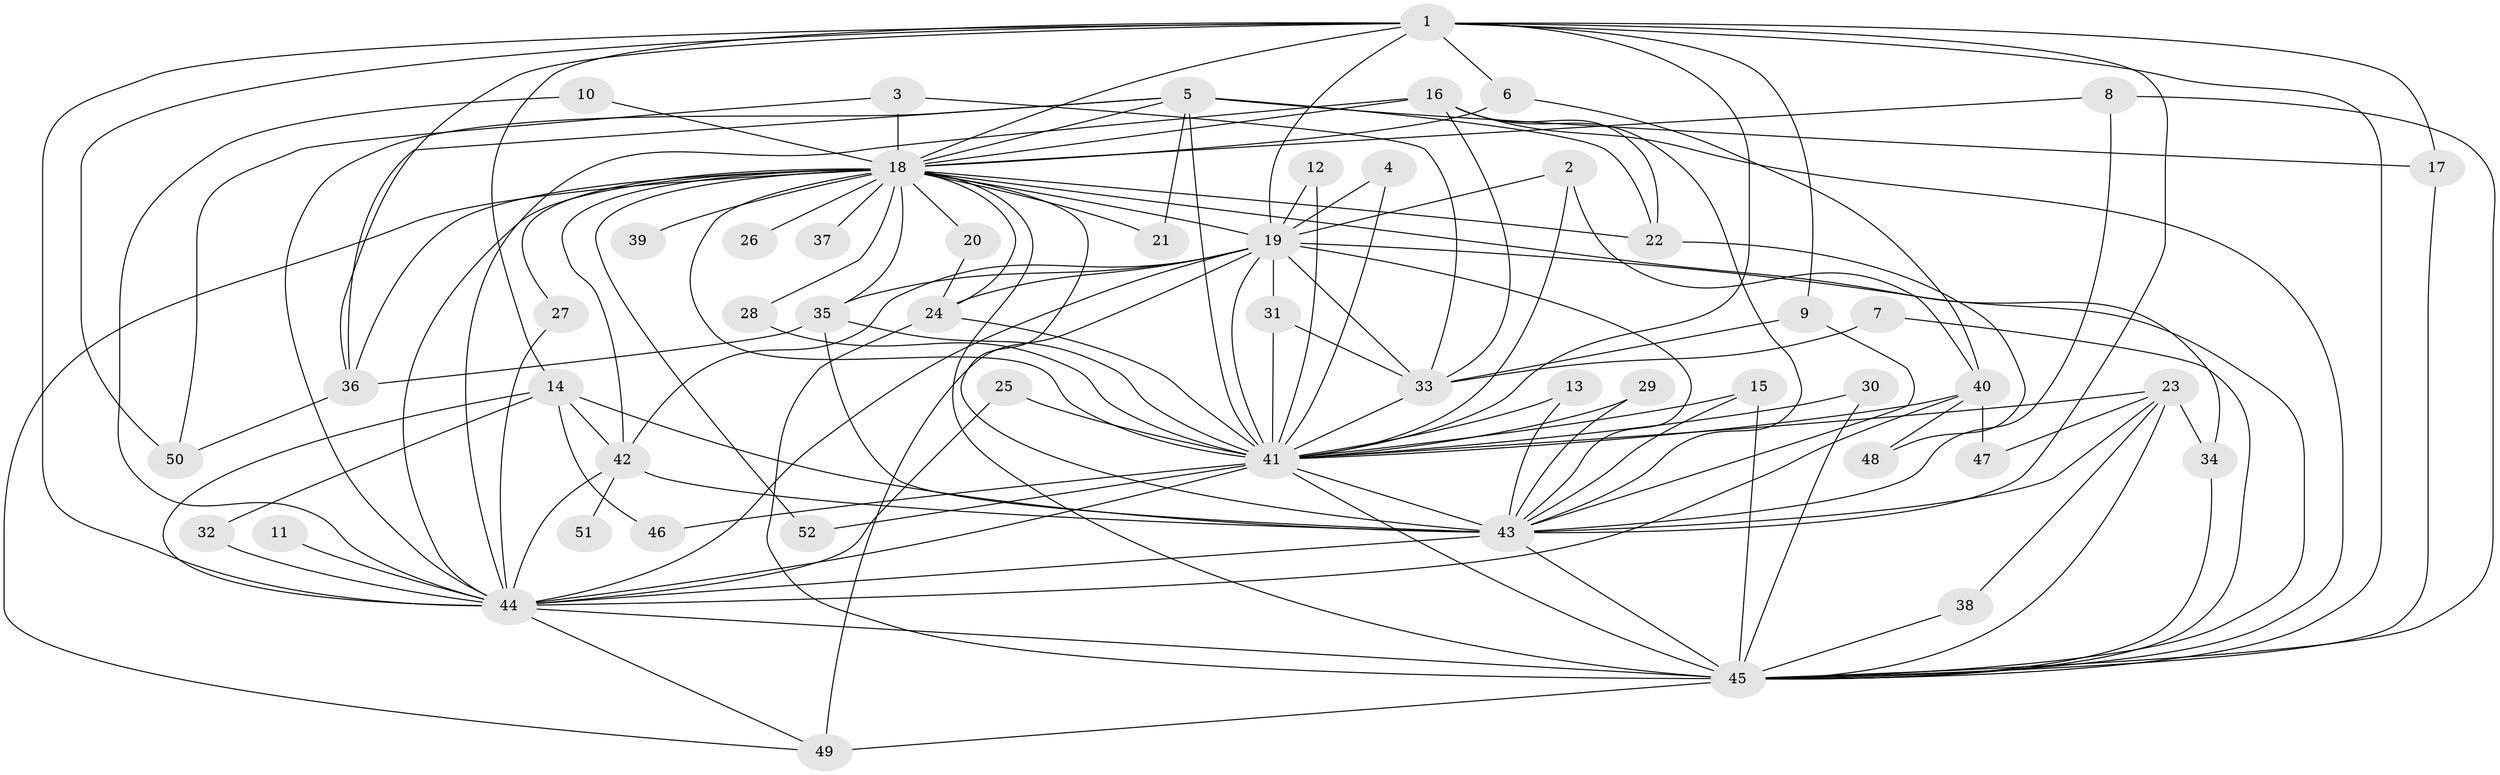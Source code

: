 // original degree distribution, {12: 0.009708737864077669, 17: 0.009708737864077669, 21: 0.009708737864077669, 19: 0.02912621359223301, 23: 0.009708737864077669, 20: 0.009708737864077669, 29: 0.009708737864077669, 24: 0.009708737864077669, 5: 0.06796116504854369, 3: 0.1650485436893204, 4: 0.1262135922330097, 6: 0.009708737864077669, 2: 0.5242718446601942, 7: 0.009708737864077669}
// Generated by graph-tools (version 1.1) at 2025/49/03/09/25 03:49:38]
// undirected, 52 vertices, 133 edges
graph export_dot {
graph [start="1"]
  node [color=gray90,style=filled];
  1;
  2;
  3;
  4;
  5;
  6;
  7;
  8;
  9;
  10;
  11;
  12;
  13;
  14;
  15;
  16;
  17;
  18;
  19;
  20;
  21;
  22;
  23;
  24;
  25;
  26;
  27;
  28;
  29;
  30;
  31;
  32;
  33;
  34;
  35;
  36;
  37;
  38;
  39;
  40;
  41;
  42;
  43;
  44;
  45;
  46;
  47;
  48;
  49;
  50;
  51;
  52;
  1 -- 6 [weight=1.0];
  1 -- 9 [weight=1.0];
  1 -- 14 [weight=1.0];
  1 -- 17 [weight=1.0];
  1 -- 18 [weight=2.0];
  1 -- 19 [weight=1.0];
  1 -- 36 [weight=1.0];
  1 -- 41 [weight=2.0];
  1 -- 43 [weight=1.0];
  1 -- 44 [weight=2.0];
  1 -- 45 [weight=2.0];
  1 -- 50 [weight=1.0];
  2 -- 19 [weight=1.0];
  2 -- 40 [weight=1.0];
  2 -- 41 [weight=1.0];
  3 -- 18 [weight=1.0];
  3 -- 33 [weight=1.0];
  3 -- 50 [weight=1.0];
  4 -- 19 [weight=1.0];
  4 -- 41 [weight=1.0];
  5 -- 17 [weight=1.0];
  5 -- 18 [weight=1.0];
  5 -- 21 [weight=1.0];
  5 -- 22 [weight=2.0];
  5 -- 36 [weight=1.0];
  5 -- 41 [weight=1.0];
  5 -- 44 [weight=1.0];
  6 -- 18 [weight=1.0];
  6 -- 40 [weight=1.0];
  7 -- 33 [weight=1.0];
  7 -- 45 [weight=1.0];
  8 -- 18 [weight=1.0];
  8 -- 43 [weight=1.0];
  8 -- 45 [weight=1.0];
  9 -- 33 [weight=1.0];
  9 -- 43 [weight=1.0];
  10 -- 18 [weight=1.0];
  10 -- 44 [weight=1.0];
  11 -- 44 [weight=1.0];
  12 -- 19 [weight=1.0];
  12 -- 41 [weight=1.0];
  13 -- 41 [weight=1.0];
  13 -- 43 [weight=1.0];
  14 -- 32 [weight=1.0];
  14 -- 42 [weight=1.0];
  14 -- 43 [weight=1.0];
  14 -- 44 [weight=1.0];
  14 -- 46 [weight=1.0];
  15 -- 41 [weight=1.0];
  15 -- 43 [weight=1.0];
  15 -- 45 [weight=1.0];
  16 -- 18 [weight=2.0];
  16 -- 22 [weight=1.0];
  16 -- 33 [weight=1.0];
  16 -- 43 [weight=1.0];
  16 -- 44 [weight=1.0];
  16 -- 45 [weight=1.0];
  17 -- 45 [weight=1.0];
  18 -- 19 [weight=2.0];
  18 -- 20 [weight=1.0];
  18 -- 21 [weight=1.0];
  18 -- 22 [weight=1.0];
  18 -- 24 [weight=1.0];
  18 -- 26 [weight=2.0];
  18 -- 27 [weight=1.0];
  18 -- 28 [weight=1.0];
  18 -- 34 [weight=2.0];
  18 -- 35 [weight=2.0];
  18 -- 36 [weight=1.0];
  18 -- 37 [weight=2.0];
  18 -- 39 [weight=2.0];
  18 -- 41 [weight=4.0];
  18 -- 42 [weight=1.0];
  18 -- 43 [weight=2.0];
  18 -- 44 [weight=5.0];
  18 -- 45 [weight=3.0];
  18 -- 49 [weight=1.0];
  18 -- 52 [weight=1.0];
  19 -- 24 [weight=1.0];
  19 -- 31 [weight=1.0];
  19 -- 33 [weight=2.0];
  19 -- 35 [weight=1.0];
  19 -- 41 [weight=2.0];
  19 -- 42 [weight=1.0];
  19 -- 43 [weight=1.0];
  19 -- 44 [weight=2.0];
  19 -- 45 [weight=1.0];
  19 -- 49 [weight=1.0];
  20 -- 24 [weight=1.0];
  22 -- 48 [weight=1.0];
  23 -- 34 [weight=2.0];
  23 -- 38 [weight=1.0];
  23 -- 41 [weight=1.0];
  23 -- 43 [weight=1.0];
  23 -- 45 [weight=1.0];
  23 -- 47 [weight=1.0];
  24 -- 41 [weight=1.0];
  24 -- 45 [weight=1.0];
  25 -- 41 [weight=1.0];
  25 -- 44 [weight=1.0];
  27 -- 44 [weight=1.0];
  28 -- 41 [weight=1.0];
  29 -- 41 [weight=1.0];
  29 -- 43 [weight=1.0];
  30 -- 41 [weight=1.0];
  30 -- 45 [weight=1.0];
  31 -- 33 [weight=1.0];
  31 -- 41 [weight=1.0];
  32 -- 44 [weight=1.0];
  33 -- 41 [weight=1.0];
  34 -- 45 [weight=1.0];
  35 -- 36 [weight=1.0];
  35 -- 41 [weight=2.0];
  35 -- 43 [weight=1.0];
  36 -- 50 [weight=1.0];
  38 -- 45 [weight=1.0];
  40 -- 41 [weight=3.0];
  40 -- 44 [weight=1.0];
  40 -- 47 [weight=1.0];
  40 -- 48 [weight=1.0];
  41 -- 43 [weight=2.0];
  41 -- 44 [weight=4.0];
  41 -- 45 [weight=2.0];
  41 -- 46 [weight=2.0];
  41 -- 52 [weight=1.0];
  42 -- 43 [weight=1.0];
  42 -- 44 [weight=1.0];
  42 -- 51 [weight=1.0];
  43 -- 44 [weight=2.0];
  43 -- 45 [weight=1.0];
  44 -- 45 [weight=2.0];
  44 -- 49 [weight=1.0];
  45 -- 49 [weight=2.0];
}
